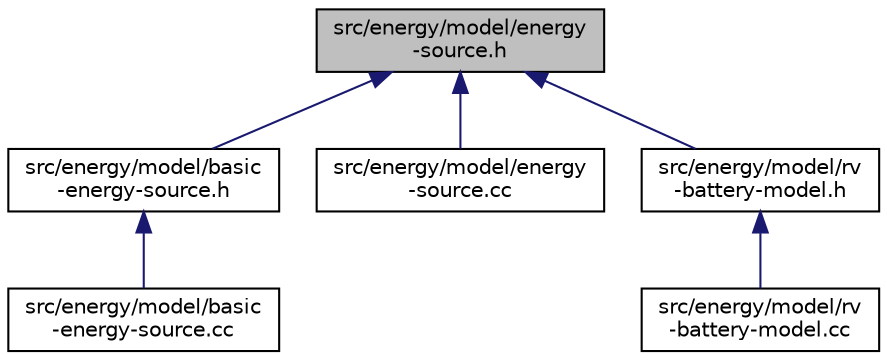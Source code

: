 digraph "src/energy/model/energy-source.h"
{
 // LATEX_PDF_SIZE
  edge [fontname="Helvetica",fontsize="10",labelfontname="Helvetica",labelfontsize="10"];
  node [fontname="Helvetica",fontsize="10",shape=record];
  Node1 [label="src/energy/model/energy\l-source.h",height=0.2,width=0.4,color="black", fillcolor="grey75", style="filled", fontcolor="black",tooltip=" "];
  Node1 -> Node2 [dir="back",color="midnightblue",fontsize="10",style="solid",fontname="Helvetica"];
  Node2 [label="src/energy/model/basic\l-energy-source.h",height=0.2,width=0.4,color="black", fillcolor="white", style="filled",URL="$basic-energy-source_8h.html",tooltip=" "];
  Node2 -> Node3 [dir="back",color="midnightblue",fontsize="10",style="solid",fontname="Helvetica"];
  Node3 [label="src/energy/model/basic\l-energy-source.cc",height=0.2,width=0.4,color="black", fillcolor="white", style="filled",URL="$basic-energy-source_8cc.html",tooltip=" "];
  Node1 -> Node4 [dir="back",color="midnightblue",fontsize="10",style="solid",fontname="Helvetica"];
  Node4 [label="src/energy/model/energy\l-source.cc",height=0.2,width=0.4,color="black", fillcolor="white", style="filled",URL="$energy-source_8cc.html",tooltip=" "];
  Node1 -> Node5 [dir="back",color="midnightblue",fontsize="10",style="solid",fontname="Helvetica"];
  Node5 [label="src/energy/model/rv\l-battery-model.h",height=0.2,width=0.4,color="black", fillcolor="white", style="filled",URL="$rv-battery-model_8h.html",tooltip=" "];
  Node5 -> Node6 [dir="back",color="midnightblue",fontsize="10",style="solid",fontname="Helvetica"];
  Node6 [label="src/energy/model/rv\l-battery-model.cc",height=0.2,width=0.4,color="black", fillcolor="white", style="filled",URL="$rv-battery-model_8cc.html",tooltip=" "];
}
